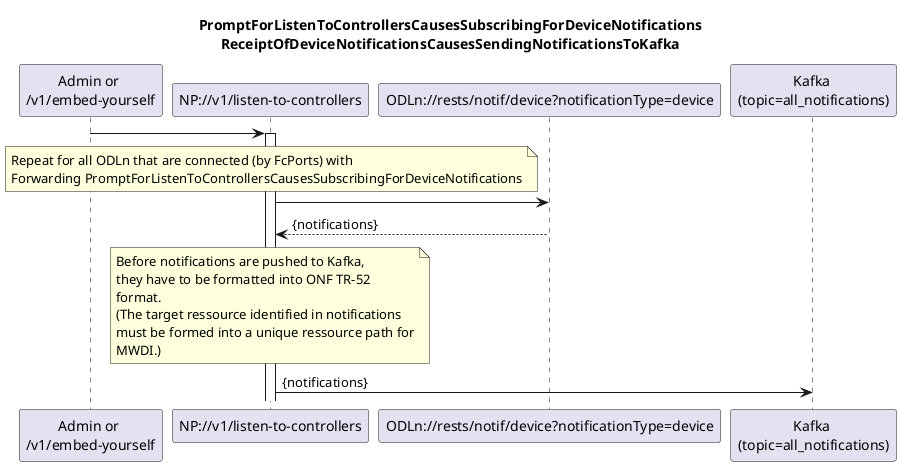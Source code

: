 @startuml is005_SubscribingForDeviceNotifications
skinparam responseMessageBelowArrow true

title
  PromptForListenToControllersCausesSubscribingForDeviceNotifications
  ReceiptOfDeviceNotificationsCausesSendingNotificationsToKafka
end title

participant "Admin or \n/v1/embed-yourself" as Requestor
participant "NP://v1/listen-to-controllers" as NP_listen
participant "ODLn://rests/notif/device?notificationType=device" as ODLn
participant "Kafka \n(topic=all_notifications)" as Kafka

Requestor -> NP_listen
activate NP_listen

note over NP_listen
Repeat for all ODLn that are connected (by FcPorts) with
Forwarding PromptForListenToControllersCausesSubscribingForDeviceNotifications
end note

NP_listen -> ODLn
ODLn --> NP_listen: {notifications}

note over NP_listen
  Before notifications are pushed to Kafka,
  they have to be formatted into ONF TR-52
  format.
  (The target ressource identified in notifications
  must be formed into a unique ressource path for
  MWDI.)
end note

NP_listen -> Kafka: {notifications}

@enduml
